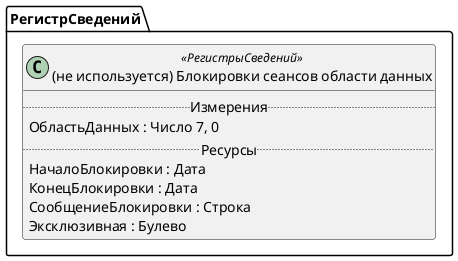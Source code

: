 ﻿@startuml УдалитьБлокировкиСеансовОбластиДанных
'!include templates.wsd
'..\include templates.wsd
class РегистрСведений.УдалитьБлокировкиСеансовОбластиДанных as "(не используется) Блокировки сеансов области данных" <<РегистрыСведений>>
{
..Измерения..
ОбластьДанных : Число 7, 0
..Ресурсы..
НачалоБлокировки : Дата
КонецБлокировки : Дата
СообщениеБлокировки : Строка
Эксклюзивная : Булево
}
@enduml
